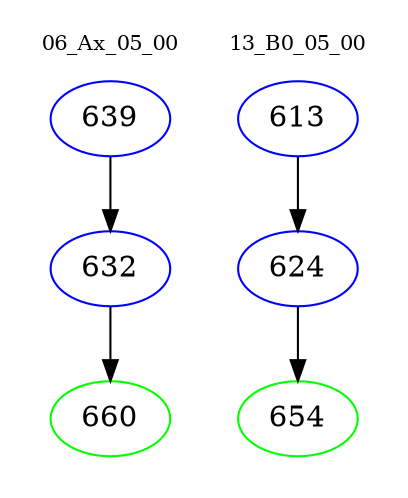 digraph{
subgraph cluster_0 {
color = white
label = "06_Ax_05_00";
fontsize=10;
T0_639 [label="639", color="blue"]
T0_639 -> T0_632 [color="black"]
T0_632 [label="632", color="blue"]
T0_632 -> T0_660 [color="black"]
T0_660 [label="660", color="green"]
}
subgraph cluster_1 {
color = white
label = "13_B0_05_00";
fontsize=10;
T1_613 [label="613", color="blue"]
T1_613 -> T1_624 [color="black"]
T1_624 [label="624", color="blue"]
T1_624 -> T1_654 [color="black"]
T1_654 [label="654", color="green"]
}
}
